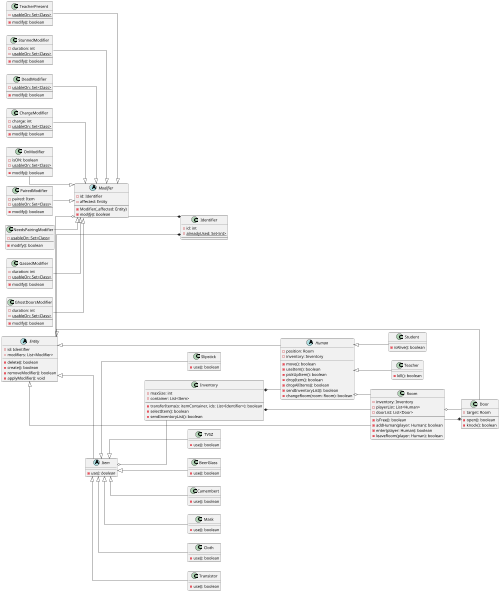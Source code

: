 @startuml
scale 500 width
left to right direction
skinparam linetype ortho

class Identifier{
  -id: int
  -alreadyUsed: Set<int> {static}
  --
}

abstract class Modifier{
  -id: Identifier
  -affected: Entity
  --
  -Modifier(_affected: Entity)
  -modify(): boolean {abstract}
}

'Item modifiers
class ChargeModifier{
  -charge: int
  -usableOn: Set<Class> {static}
  --
  -modify(): boolean
}

class OnModifier{
  -isON: boolean
  -usableOn: Set<Class> {static}
  --
  -modify(): boolean
}

class PairedModifier{
  -paired: Item
  -usableOn: Set<Class> {static}
  --
  -modify(): boolean
}

class NeedsPairingModifier{
  -usableOn: Set<Class> {static}
  --
  -modify(): boolean
}

'Room modifiers
class GassedModifier{
  -duration: int
  -usableOn: Set<Class> {static}
  --
  -modify(): boolean
}

class GhostDoorsModifier{
  -duration: int
  -usableOn: Set<Class> {static}
  --
  -modify(): boolean
}

class TeacherPresent{
  -usableOn: Set<Class> {static}
  --
  -modify(): boolean
}


'Human modifiers
class StunnedModifier{
  -duration: int
  -usableOn: Set<Class> {static}
  --
  -modify(): boolean
}

class DeadModifier{
  -usableOn: Set<Class> {static}
  --
  -modify(): boolean
}

abstract class Entity{
  -id: Identifier
  -modifiers: List<Modifier>
  __
  -delete(): boolean
  -create(): boolean
  -removeModifier(): boolean
  -applyModifier(): void
}

abstract class Human{
  -position: Room
  -inventory: Inventory
  __
  -move(): boolean
  -useItem(): boolean
  -pickUpItem(): boolean
  -dropItem(): boolean
  -dropAllItems(): boolean
  -sendInventoryList(): boolean
  -changeRoom(room: Room): boolean
}
class Student{
  -isAlive(): boolean
}
class Teacher{
  -kill(): boolean
}
abstract class Item{
  -use(): boolean {abstract}
}
class TVSZ{
  __
  -use(): boolean
}
class BeerGlass{
  __
  -use(): boolean
}
class Camembert{
  __
  -use(): boolean
}
class Mask{
  __
  -use(): boolean
}
class Cloth{
  __
  -use(): boolean
}
class Transistor{
  __
  -use(): boolean
}
class Slipstick{
  __
  -use(): boolean
}
class Door{
  -target: Room
  --
  -open(): boolean
  -knock(): boolean
}
class Room{
 -inventory: Inventory
 -playerList: List<Human>
 -doorList: List<Door>
 --
 -isFree(): boolean
 -addHuman(player: Human): boolean
 -enter(player: Human): boolean
 -leaveRoom(player: Human): boolean
}
class Inventory{
 -maxSize: int
 -container: List<Item>
 --
 -transferItems(o: itemContainer, ids: List<Identifier>): boolean
 -selectItem(): boolean
 -sendInventoryList(): boolean
}

ChargeModifier --|> Modifier
OnModifier --|> Modifier
GassedModifier --|> Modifier
GhostDoorsModifier --|> Modifier
StunnedModifier --|> Modifier
DeadModifier --|> Modifier
PairedModifier --|> Modifier
TeacherPresent --|> Modifier
NeedsPairingModifier --|> Modifier

Modifier --* Identifier
Entity --* Identifier
Entity --o Modifier
Entity <|-- Human
Entity <|-- Item
Entity <|-- Room
Entity <|-- Door
Human <|-- Student
Human <|-- Teacher
Inventory *-- Human
Inventory *-- Room
Item <|-- TVSZ
Item <|-- BeerGlass
Item <|-- Camembert
Item <|-- Mask
Item <|-- Cloth
Item <|-- Transistor
Item <|-- Slipstick
Item o-- Inventory
Door *-- Room
Room o-- Door
Human o-- Room
@enduml